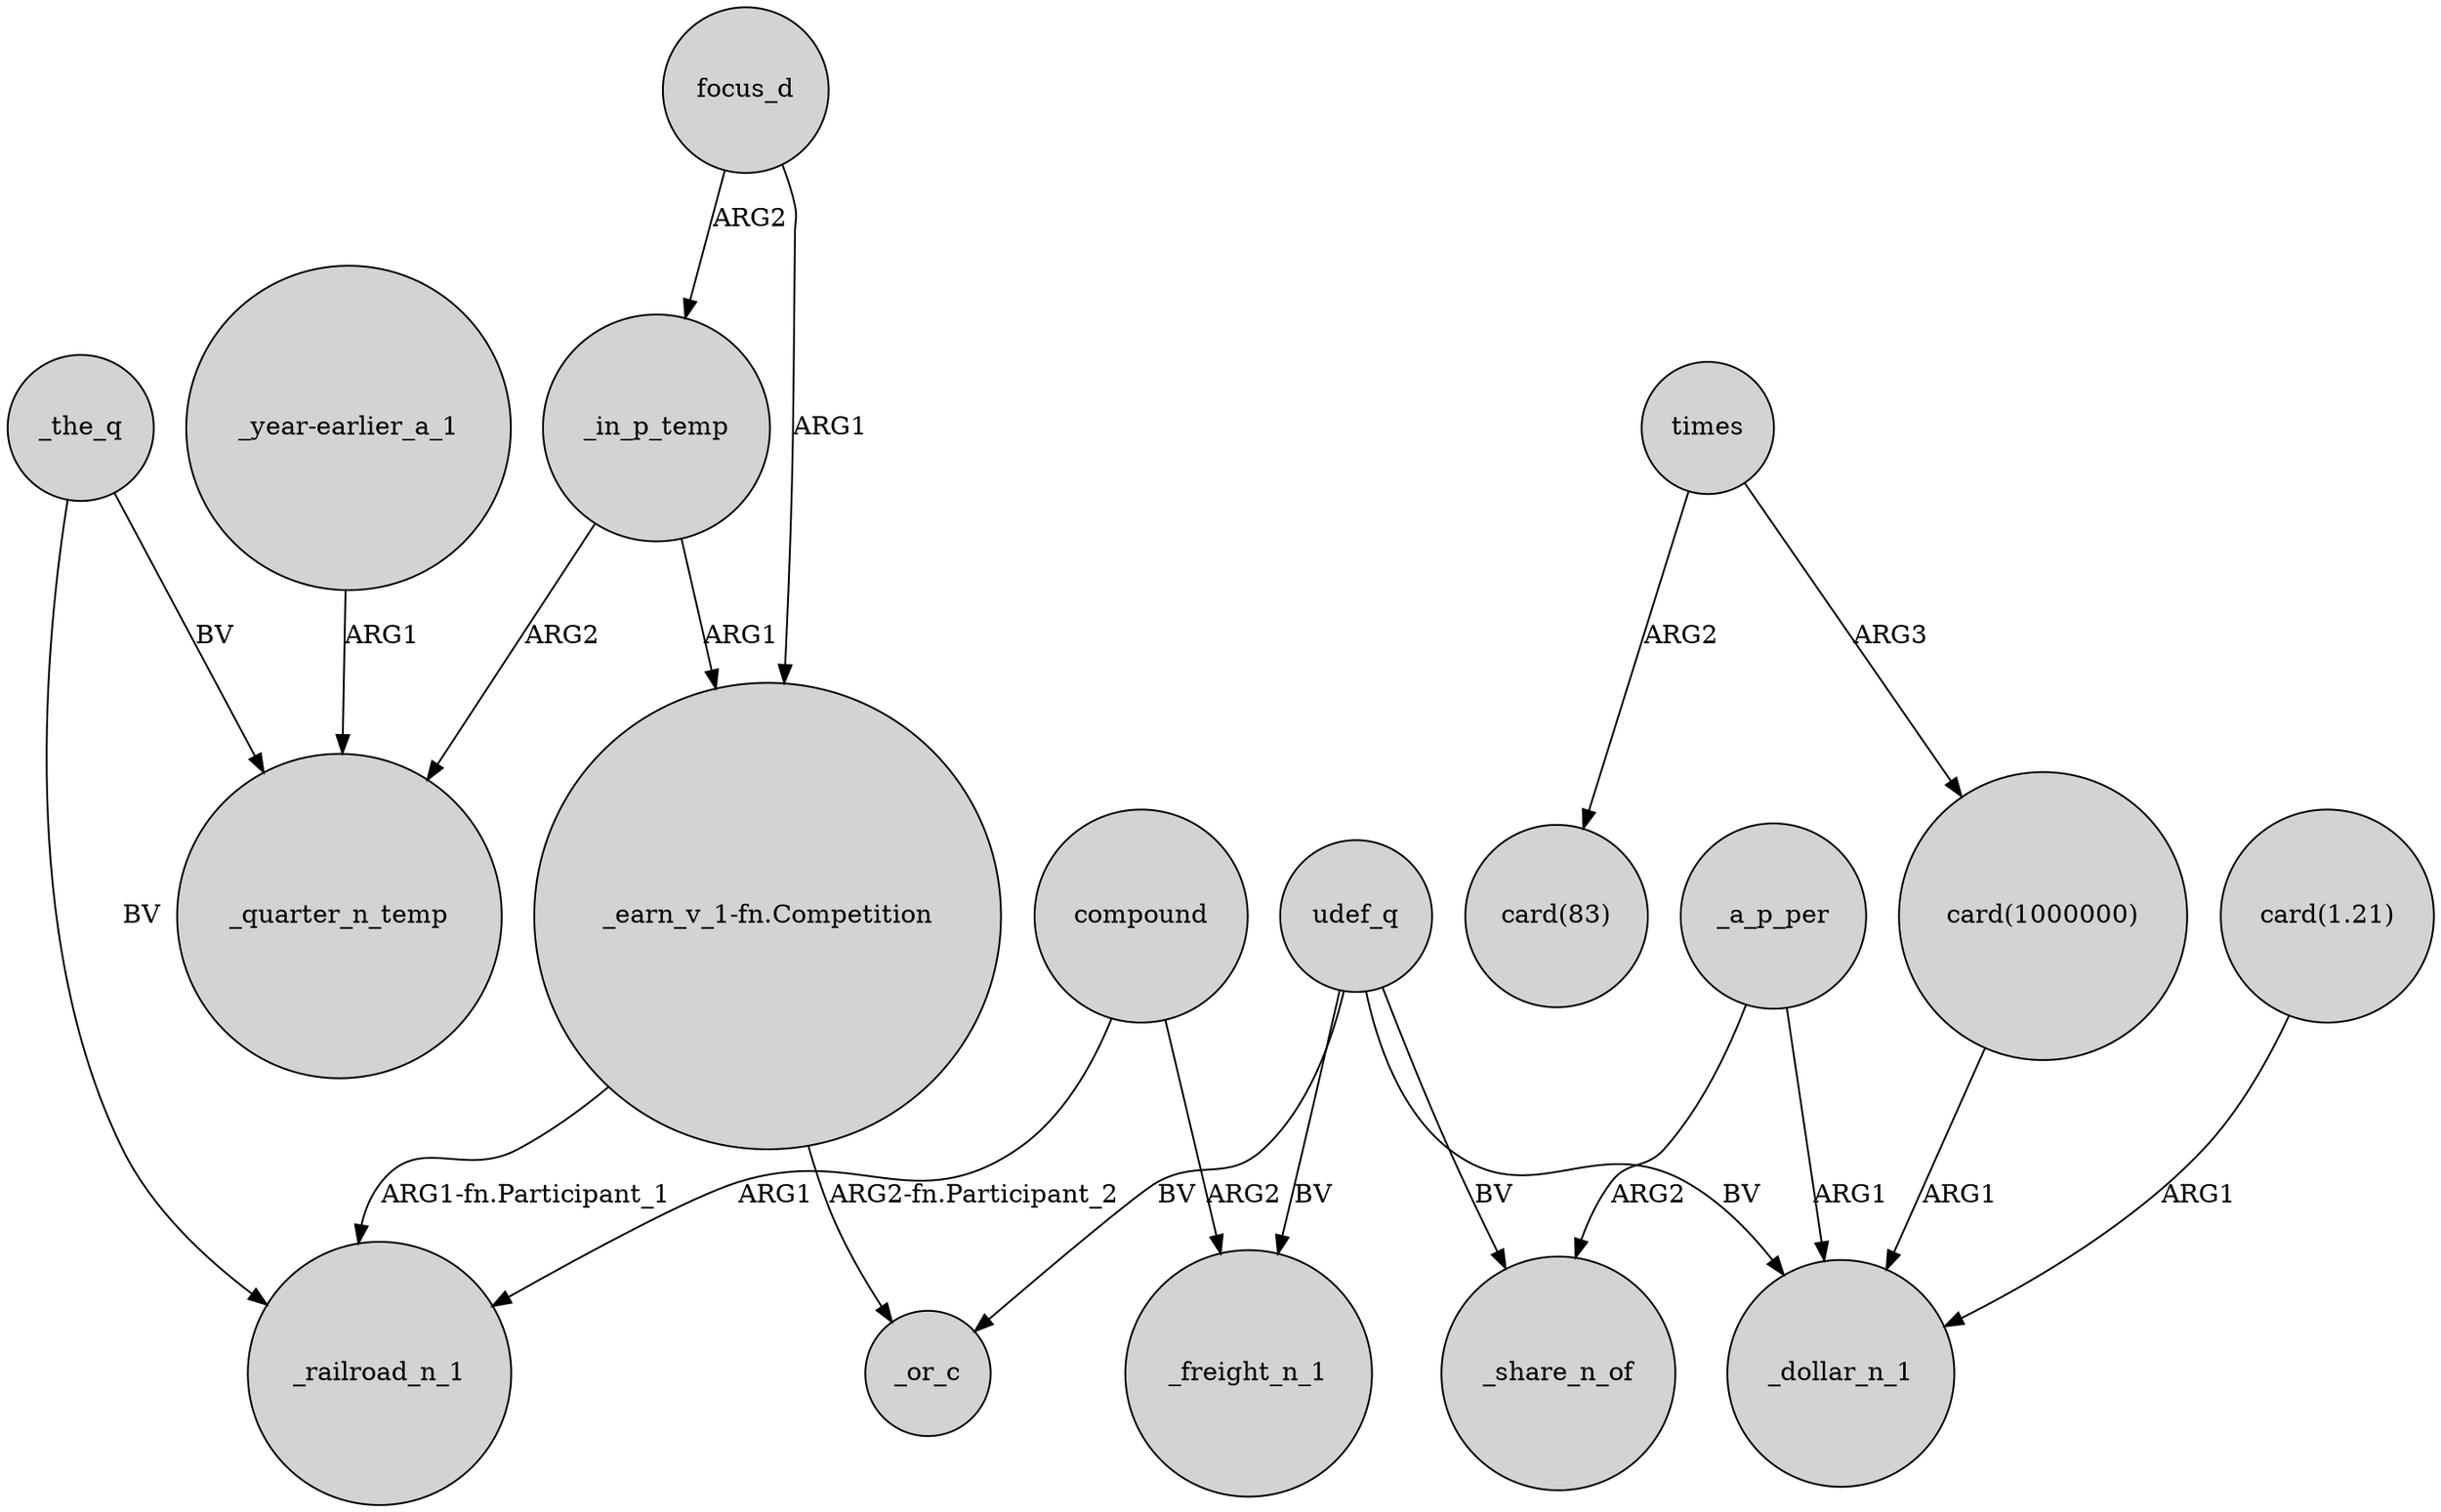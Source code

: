 digraph {
	node [shape=circle style=filled]
	_in_p_temp -> _quarter_n_temp [label=ARG2]
	times -> "card(83)" [label=ARG2]
	compound -> _freight_n_1 [label=ARG2]
	_the_q -> _quarter_n_temp [label=BV]
	times -> "card(1000000)" [label=ARG3]
	_the_q -> _railroad_n_1 [label=BV]
	"_earn_v_1-fn.Competition" -> _railroad_n_1 [label="ARG1-fn.Participant_1"]
	udef_q -> _or_c [label=BV]
	compound -> _railroad_n_1 [label=ARG1]
	"card(1.21)" -> _dollar_n_1 [label=ARG1]
	_a_p_per -> _share_n_of [label=ARG2]
	udef_q -> _freight_n_1 [label=BV]
	udef_q -> _share_n_of [label=BV]
	_in_p_temp -> "_earn_v_1-fn.Competition" [label=ARG1]
	"_year-earlier_a_1" -> _quarter_n_temp [label=ARG1]
	udef_q -> _dollar_n_1 [label=BV]
	"_earn_v_1-fn.Competition" -> _or_c [label="ARG2-fn.Participant_2"]
	"card(1000000)" -> _dollar_n_1 [label=ARG1]
	focus_d -> "_earn_v_1-fn.Competition" [label=ARG1]
	focus_d -> _in_p_temp [label=ARG2]
	_a_p_per -> _dollar_n_1 [label=ARG1]
}
